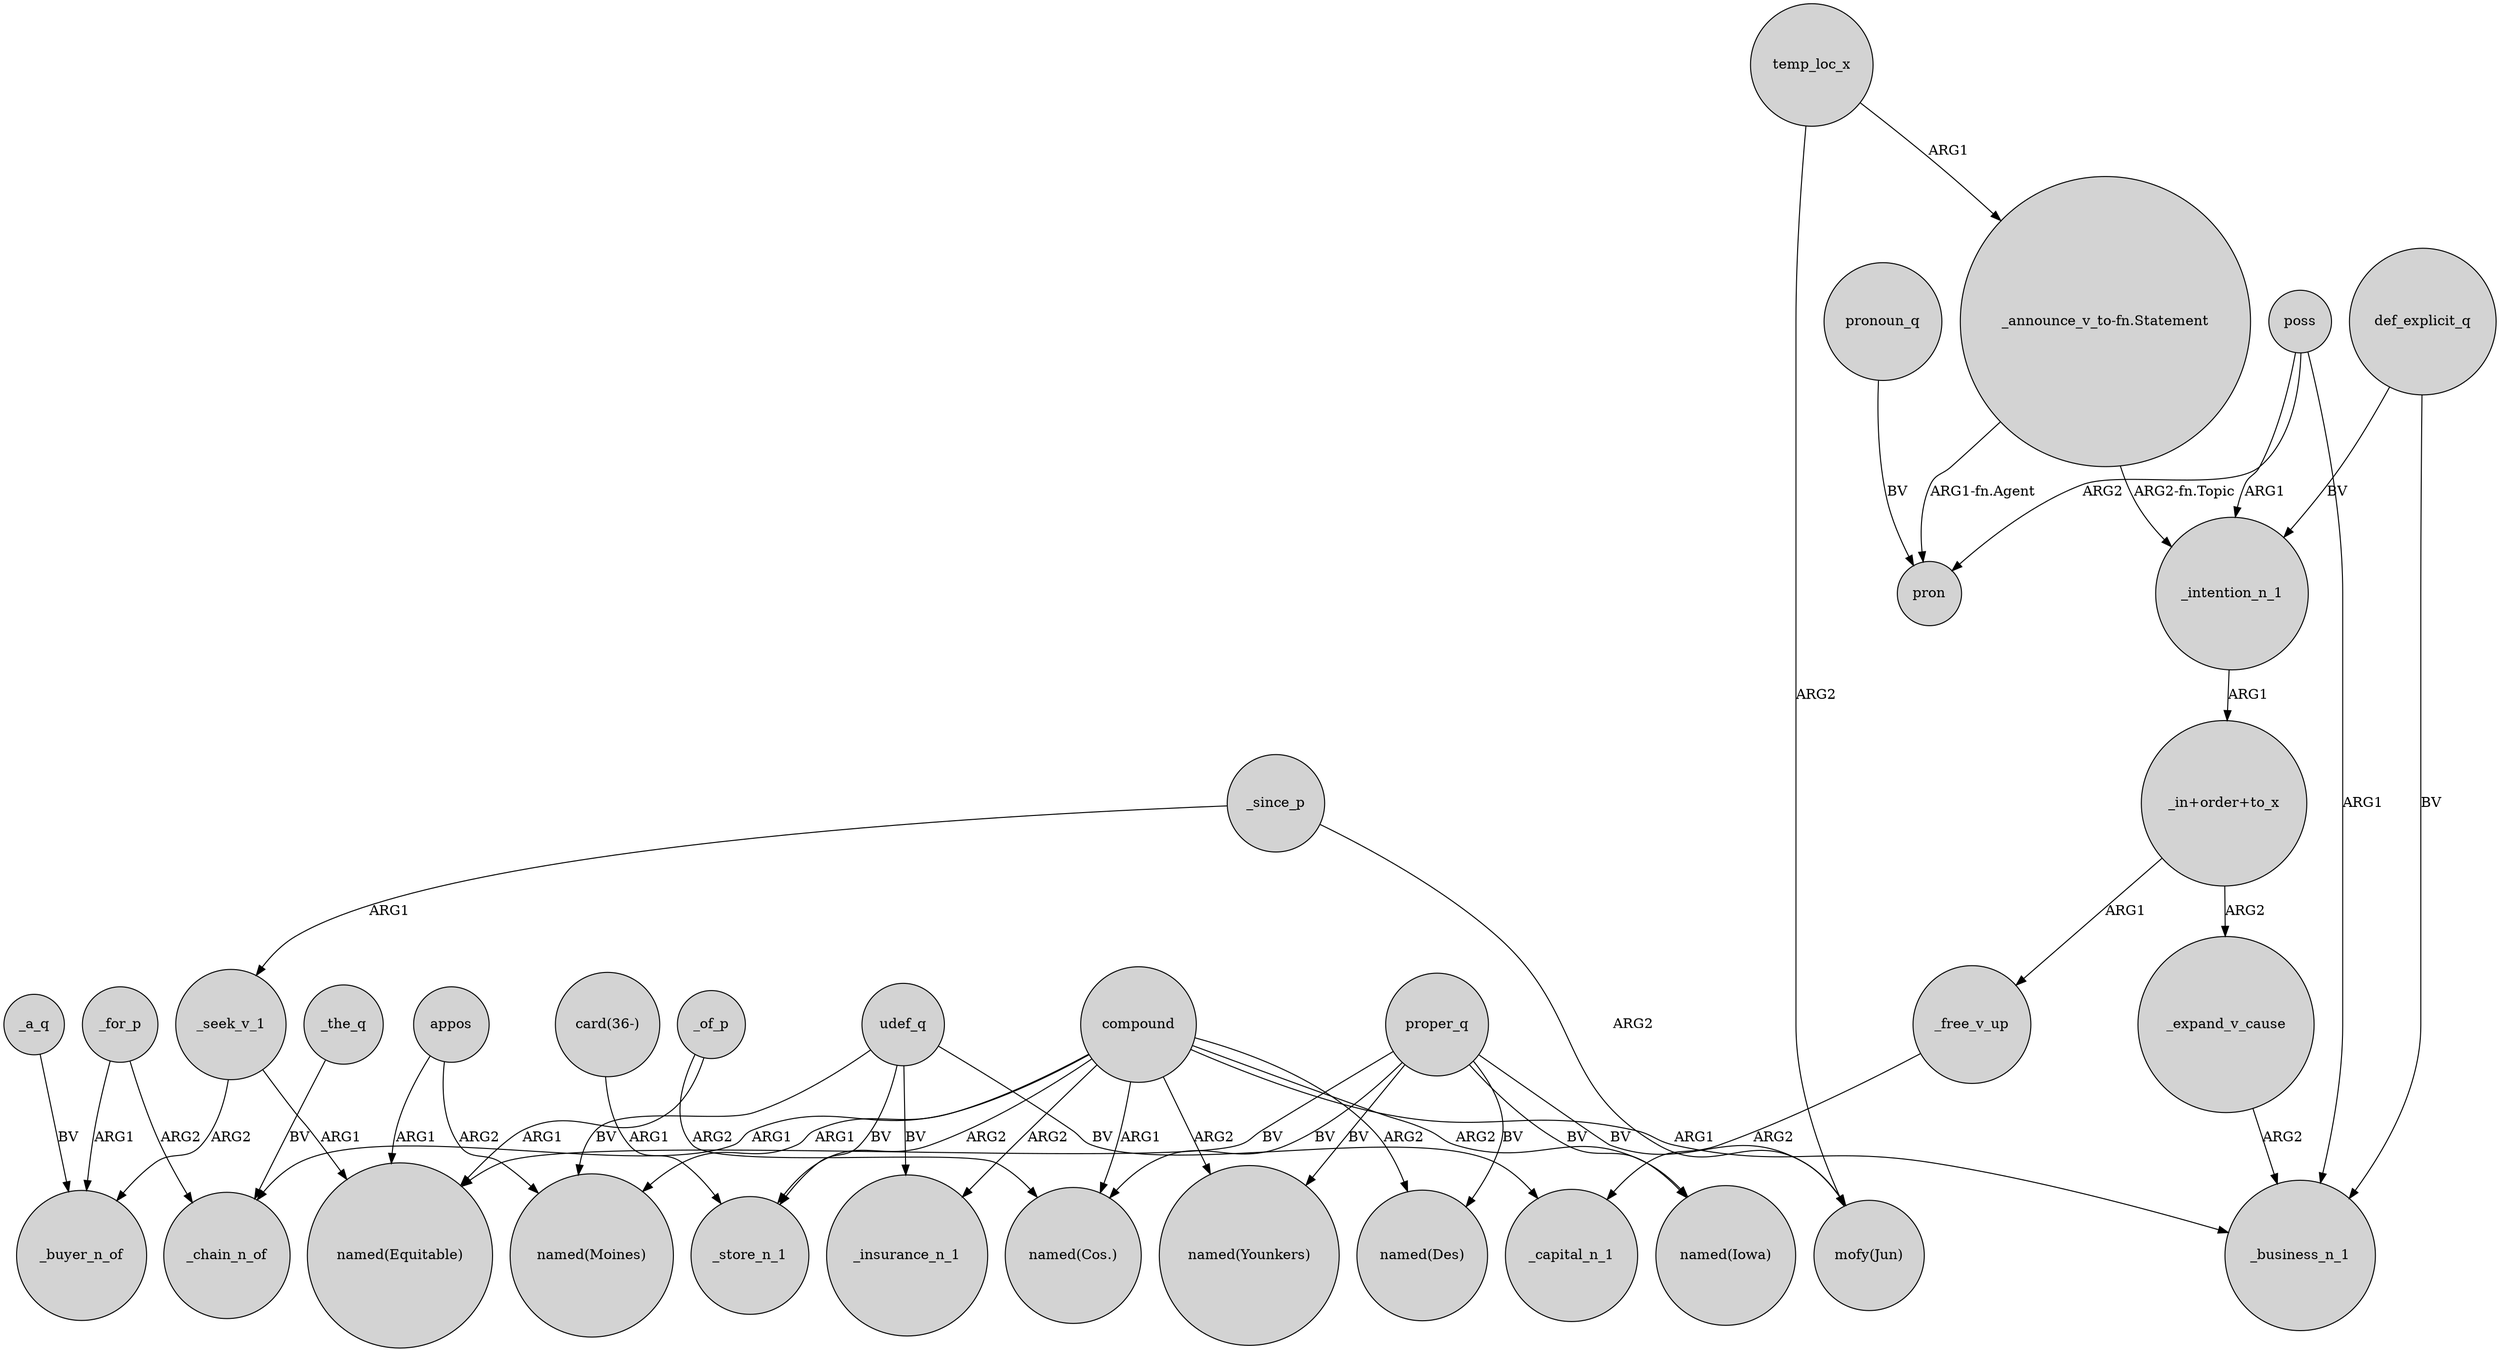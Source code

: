 digraph {
	node [shape=circle style=filled]
	compound -> "named(Moines)" [label=ARG1]
	"_announce_v_to-fn.Statement" -> pron [label="ARG1-fn.Agent"]
	"_in+order+to_x" -> _expand_v_cause [label=ARG2]
	temp_loc_x -> "_announce_v_to-fn.Statement" [label=ARG1]
	compound -> _insurance_n_1 [label=ARG2]
	poss -> pron [label=ARG2]
	appos -> "named(Moines)" [label=ARG2]
	_seek_v_1 -> _buyer_n_of [label=ARG2]
	udef_q -> _insurance_n_1 [label=BV]
	_of_p -> "named(Equitable)" [label=ARG1]
	compound -> "named(Des)" [label=ARG2]
	poss -> _business_n_1 [label=ARG1]
	compound -> "named(Iowa)" [label=ARG2]
	compound -> _chain_n_of [label=ARG1]
	"_in+order+to_x" -> _free_v_up [label=ARG1]
	proper_q -> "mofy(Jun)" [label=BV]
	_expand_v_cause -> _business_n_1 [label=ARG2]
	proper_q -> "named(Cos.)" [label=BV]
	compound -> "named(Younkers)" [label=ARG2]
	_a_q -> _buyer_n_of [label=BV]
	compound -> "named(Cos.)" [label=ARG1]
	pronoun_q -> pron [label=BV]
	proper_q -> "named(Younkers)" [label=BV]
	_since_p -> _seek_v_1 [label=ARG1]
	_the_q -> _chain_n_of [label=BV]
	_intention_n_1 -> "_in+order+to_x" [label=ARG1]
	proper_q -> "named(Equitable)" [label=BV]
	def_explicit_q -> _intention_n_1 [label=BV]
	compound -> _business_n_1 [label=ARG1]
	"card(36-)" -> _store_n_1 [label=ARG1]
	_for_p -> _chain_n_of [label=ARG2]
	_free_v_up -> _capital_n_1 [label=ARG2]
	poss -> _intention_n_1 [label=ARG1]
	_of_p -> "named(Cos.)" [label=ARG2]
	proper_q -> "named(Iowa)" [label=BV]
	udef_q -> "named(Moines)" [label=BV]
	def_explicit_q -> _business_n_1 [label=BV]
	compound -> _store_n_1 [label=ARG2]
	proper_q -> "named(Des)" [label=BV]
	_seek_v_1 -> "named(Equitable)" [label=ARG1]
	temp_loc_x -> "mofy(Jun)" [label=ARG2]
	_since_p -> "mofy(Jun)" [label=ARG2]
	_for_p -> _buyer_n_of [label=ARG1]
	udef_q -> _store_n_1 [label=BV]
	"_announce_v_to-fn.Statement" -> _intention_n_1 [label="ARG2-fn.Topic"]
	udef_q -> _capital_n_1 [label=BV]
	appos -> "named(Equitable)" [label=ARG1]
}

